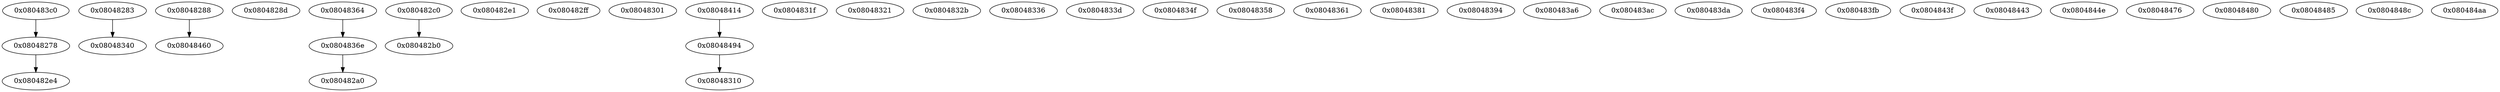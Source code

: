 digraph G {
0[ label="0x08048278" ];
1[ label="0x08048283" ];
2[ label="0x08048288" ];
3[ label="0x0804828d" ];
4[ label="0x080482a0" ];
5[ label="0x080482b0" ];
6[ label="0x080482c0" ];
7[ label="0x080482e1" ];
8[ label="0x080482e4" ];
9[ label="0x080482ff" ];
10[ label="0x08048301" ];
11[ label="0x08048310" ];
12[ label="0x0804831f" ];
13[ label="0x08048321" ];
14[ label="0x0804832b" ];
15[ label="0x08048336" ];
16[ label="0x0804833d" ];
17[ label="0x08048340" ];
18[ label="0x0804834f" ];
19[ label="0x08048358" ];
20[ label="0x08048361" ];
21[ label="0x08048364" ];
22[ label="0x0804836e" ];
23[ label="0x08048381" ];
24[ label="0x08048394" ];
25[ label="0x080483a6" ];
26[ label="0x080483ac" ];
27[ label="0x080483c0" ];
28[ label="0x080483da" ];
29[ label="0x080483f4" ];
30[ label="0x080483fb" ];
31[ label="0x08048414" ];
32[ label="0x0804843f" ];
33[ label="0x08048443" ];
34[ label="0x0804844e" ];
35[ label="0x08048460" ];
36[ label="0x08048476" ];
37[ label="0x08048480" ];
38[ label="0x08048485" ];
39[ label="0x0804848c" ];
40[ label="0x08048494" ];
41[ label="0x080484aa" ];
0->8 ;
1->17 ;
2->35 ;
6->5 ;
21->22 ;
22->4 ;
27->0 ;
31->40 ;
40->11 ;
}

